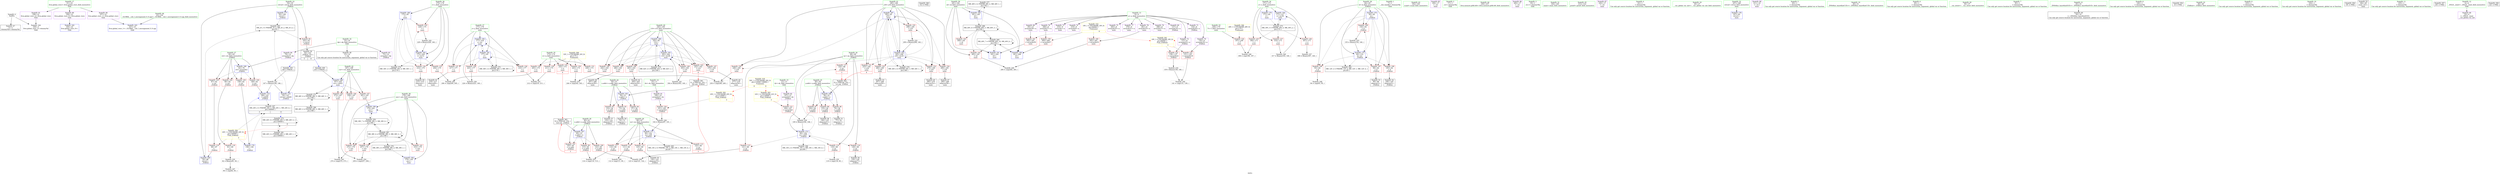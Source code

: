 digraph "SVFG" {
	label="SVFG";

	Node0x55ab028fe360 [shape=record,color=grey,label="{NodeID: 0\nNullPtr}"];
	Node0x55ab028fe360 -> Node0x55ab02923990[style=solid];
	Node0x55ab028fe360 -> Node0x55ab0292b590[style=solid];
	Node0x55ab0293dfb0 [shape=record,color=black,label="{NodeID: 263\nMR_2V_3 = PHI(MR_2V_5, MR_2V_2, MR_2V_4, )\npts\{55 \}\n}"];
	Node0x55ab0293dfb0 -> Node0x55ab02926a90[style=dashed];
	Node0x55ab0292c2c0 [shape=record,color=blue,label="{NodeID: 180\n175\<--85\ni\<--\nmain\n}"];
	Node0x55ab0292c2c0 -> Node0x55ab02929c00[style=dashed];
	Node0x55ab0292c2c0 -> Node0x55ab02929cd0[style=dashed];
	Node0x55ab0292c2c0 -> Node0x55ab02929da0[style=dashed];
	Node0x55ab0292c2c0 -> Node0x55ab0292c530[style=dashed];
	Node0x55ab0292c2c0 -> Node0x55ab029416b0[style=dashed];
	Node0x55ab02923b30 [shape=record,color=red,label="{NodeID: 97\n104\<--58\n\<--y.addr\n_Z3dfsiii\n}"];
	Node0x55ab02923b30 -> Node0x55ab02931030[style=solid];
	Node0x55ab029020c0 [shape=record,color=green,label="{NodeID: 14\n10\<--11\ndx\<--dx_field_insensitive\nGlob }"];
	Node0x55ab029020c0 -> Node0x55ab02926140[style=solid];
	Node0x55ab0295d040 [shape=record,color=black,label="{NodeID: 360\n312 = PHI()\n}"];
	Node0x55ab029429b0 [shape=record,color=black,label="{NodeID: 277\nMR_40V_2 = PHI(MR_40V_4, MR_40V_1, )\npts\{182 \}\n}"];
	Node0x55ab029429b0 -> Node0x55ab0292c6d0[style=dashed];
	Node0x55ab02926f70 [shape=record,color=blue,label="{NodeID: 194\n171\<--317\nz\<--inc50\nmain\n}"];
	Node0x55ab02926f70 -> Node0x55ab029411b0[style=dashed];
	Node0x55ab02924690 [shape=record,color=red,label="{NodeID: 111\n114\<--66\n\<--nx\n_Z3dfsiii\n}"];
	Node0x55ab02924690 -> Node0x55ab02927fa0[style=solid];
	Node0x55ab02922a20 [shape=record,color=green,label="{NodeID: 28\n64\<--65\nk\<--k_field_insensitive\n_Z3dfsiii\n}"];
	Node0x55ab02922a20 -> Node0x55ab02924280[style=solid];
	Node0x55ab02922a20 -> Node0x55ab02924350[style=solid];
	Node0x55ab02922a20 -> Node0x55ab02924420[style=solid];
	Node0x55ab02922a20 -> Node0x55ab029244f0[style=solid];
	Node0x55ab02922a20 -> Node0x55ab0292baa0[style=solid];
	Node0x55ab02922a20 -> Node0x55ab0292beb0[style=solid];
	Node0x55ab02929580 [shape=record,color=red,label="{NodeID: 125\n196\<--171\n\<--z\nmain\n}"];
	Node0x55ab02929580 -> Node0x55ab02931ab0[style=solid];
	Node0x55ab02923580 [shape=record,color=green,label="{NodeID: 42\n187\<--188\ncur\<--cur_field_insensitive\nmain\n}"];
	Node0x55ab02923580 -> Node0x55ab0292aeb0[style=solid];
	Node0x55ab02923580 -> Node0x55ab0292af80[style=solid];
	Node0x55ab02923580 -> Node0x55ab0292b050[style=solid];
	Node0x55ab02923580 -> Node0x55ab0292c940[style=solid];
	Node0x55ab0292a0e0 [shape=record,color=red,label="{NodeID: 139\n257\<--179\n\<--ans\nmain\n}"];
	Node0x55ab0292a0e0 -> Node0x55ab029282a0[style=solid];
	Node0x55ab02924cf0 [shape=record,color=black,label="{NodeID: 56\n129\<--128\nidxprom17\<--\n_Z3dfsiii\n}"];
	Node0x55ab02930bb0 [shape=record,color=grey,label="{NodeID: 236\n224 = Binary(223, 140, )\n}"];
	Node0x55ab02930bb0 -> Node0x55ab0292c460[style=solid];
	Node0x55ab0292ac40 [shape=record,color=red,label="{NodeID: 153\n279\<--185\n\<--j18\nmain\n}"];
	Node0x55ab0292ac40 -> Node0x55ab02925440[style=solid];
	Node0x55ab02925850 [shape=record,color=purple,label="{NodeID: 70\n130\<--8\narrayidx18\<--a\n_Z3dfsiii\n}"];
	Node0x55ab02925850 -> Node0x55ab02929310[style=solid];
	Node0x55ab029320b0 [shape=record,color=grey,label="{NodeID: 250\n112 = cmp(111, 85, )\n}"];
	Node0x55ab0292b830 [shape=record,color=blue,label="{NodeID: 167\n60\<--53\nn.addr\<--n\n_Z3dfsiii\n}"];
	Node0x55ab0292b830 -> Node0x55ab02923cd0[style=dashed];
	Node0x55ab0292b830 -> Node0x55ab02923da0[style=dashed];
	Node0x55ab0292b830 -> Node0x55ab02923e70[style=dashed];
	Node0x55ab029263b0 [shape=record,color=purple,label="{NodeID: 84\n78\<--14\narrayidx2\<--dp\n_Z3dfsiii\n}"];
	Node0x55ab029263b0 -> Node0x55ab0292b900[style=solid];
	Node0x55ab02901fd0 [shape=record,color=green,label="{NodeID: 1\n7\<--1\n__dso_handle\<--dummyObj\nGlob }"];
	Node0x55ab0293e4b0 [shape=record,color=black,label="{NodeID: 264\nMR_12V_2 = PHI(MR_12V_4, MR_12V_1, MR_12V_4, )\npts\{65 \}\n}"];
	Node0x55ab0292c390 [shape=record,color=blue,label="{NodeID: 181\n177\<--85\nj\<--\nmain\n}"];
	Node0x55ab0292c390 -> Node0x55ab02929e70[style=dashed];
	Node0x55ab0292c390 -> Node0x55ab02929f40[style=dashed];
	Node0x55ab0292c390 -> Node0x55ab0292a010[style=dashed];
	Node0x55ab0292c390 -> Node0x55ab0292c390[style=dashed];
	Node0x55ab0292c390 -> Node0x55ab0292c460[style=dashed];
	Node0x55ab0292c390 -> Node0x55ab02941bb0[style=dashed];
	Node0x55ab02923c00 [shape=record,color=red,label="{NodeID: 98\n135\<--58\n\<--y.addr\n_Z3dfsiii\n}"];
	Node0x55ab02923c00 -> Node0x55ab02924e90[style=solid];
	Node0x55ab02902190 [shape=record,color=green,label="{NodeID: 15\n12\<--13\ndy\<--dy_field_insensitive\nGlob }"];
	Node0x55ab02902190 -> Node0x55ab02926210[style=solid];
	Node0x55ab0295d110 [shape=record,color=black,label="{NodeID: 361\n51 = PHI(143, 252, )\n0th arg _Z3dfsiii }"];
	Node0x55ab0295d110 -> Node0x55ab0292b690[style=solid];
	Node0x55ab02942eb0 [shape=record,color=black,label="{NodeID: 278\nMR_42V_2 = PHI(MR_42V_4, MR_42V_1, )\npts\{184 \}\n}"];
	Node0x55ab02942eb0 -> Node0x55ab0292c7a0[style=dashed];
	Node0x55ab02924760 [shape=record,color=red,label="{NodeID: 112\n125\<--66\n\<--nx\n_Z3dfsiii\n}"];
	Node0x55ab02924760 -> Node0x55ab02924c20[style=solid];
	Node0x55ab02922af0 [shape=record,color=green,label="{NodeID: 29\n66\<--67\nnx\<--nx_field_insensitive\n_Z3dfsiii\n}"];
	Node0x55ab02922af0 -> Node0x55ab029245c0[style=solid];
	Node0x55ab02922af0 -> Node0x55ab02924690[style=solid];
	Node0x55ab02922af0 -> Node0x55ab02924760[style=solid];
	Node0x55ab02922af0 -> Node0x55ab02924830[style=solid];
	Node0x55ab02922af0 -> Node0x55ab0292bb70[style=solid];
	Node0x55ab02929650 [shape=record,color=red,label="{NodeID: 126\n307\<--171\n\<--z\nmain\n}"];
	Node0x55ab02929650 -> Node0x55ab02930d30[style=solid];
	Node0x55ab02923650 [shape=record,color=green,label="{NodeID: 43\n192\<--193\nscanf\<--scanf_field_insensitive\n}"];
	Node0x55ab02948f80 [shape=record,color=yellow,style=double,label="{NodeID: 306\n28V_1 = ENCHI(MR_28V_0)\npts\{170 \}\nFun[main]}"];
	Node0x55ab02948f80 -> Node0x55ab029294b0[style=dashed];
	Node0x55ab0292a1b0 [shape=record,color=red,label="{NodeID: 140\n272\<--179\n\<--ans\nmain\n}"];
	Node0x55ab0292a1b0 -> Node0x55ab02931630[style=solid];
	Node0x55ab02924dc0 [shape=record,color=black,label="{NodeID: 57\n133\<--132\nidxprom19\<--\n_Z3dfsiii\n}"];
	Node0x55ab02930d30 [shape=record,color=grey,label="{NodeID: 237\n308 = Binary(307, 140, )\n}"];
	Node0x55ab0292ad10 [shape=record,color=red,label="{NodeID: 154\n289\<--185\n\<--j18\nmain\n}"];
	Node0x55ab0292ad10 -> Node0x55ab029255e0[style=solid];
	Node0x55ab02925920 [shape=record,color=purple,label="{NodeID: 71\n134\<--8\narrayidx20\<--a\n_Z3dfsiii\n}"];
	Node0x55ab02927e20 [shape=record,color=grey,label="{NodeID: 251\n212 = cmp(210, 211, )\n}"];
	Node0x55ab0292b900 [shape=record,color=blue,label="{NodeID: 168\n62\<--78\nret\<--arrayidx2\n_Z3dfsiii\n}"];
	Node0x55ab0292b900 -> Node0x55ab02923f40[style=dashed];
	Node0x55ab0292b900 -> Node0x55ab02924010[style=dashed];
	Node0x55ab0292b900 -> Node0x55ab029240e0[style=dashed];
	Node0x55ab0292b900 -> Node0x55ab029241b0[style=dashed];
	Node0x55ab02926480 [shape=record,color=purple,label="{NodeID: 85\n190\<--17\n\<--.str\nmain\n}"];
	Node0x55ab02916780 [shape=record,color=green,label="{NodeID: 2\n17\<--1\n.str\<--dummyObj\nGlob }"];
	Node0x55ab0293e9b0 [shape=record,color=black,label="{NodeID: 265\nMR_14V_2 = PHI(MR_14V_3, MR_14V_1, MR_14V_4, )\npts\{67 \}\n}"];
	Node0x55ab0292c460 [shape=record,color=blue,label="{NodeID: 182\n177\<--224\nj\<--inc\nmain\n}"];
	Node0x55ab0292c460 -> Node0x55ab02929e70[style=dashed];
	Node0x55ab0292c460 -> Node0x55ab02929f40[style=dashed];
	Node0x55ab0292c460 -> Node0x55ab0292a010[style=dashed];
	Node0x55ab0292c460 -> Node0x55ab0292c390[style=dashed];
	Node0x55ab0292c460 -> Node0x55ab0292c460[style=dashed];
	Node0x55ab0292c460 -> Node0x55ab02941bb0[style=dashed];
	Node0x55ab02923cd0 [shape=record,color=red,label="{NodeID: 99\n115\<--60\n\<--n.addr\n_Z3dfsiii\n}"];
	Node0x55ab02923cd0 -> Node0x55ab02927fa0[style=solid];
	Node0x55ab02902260 [shape=record,color=green,label="{NodeID: 16\n14\<--16\ndp\<--dp_field_insensitive\nGlob }"];
	Node0x55ab02902260 -> Node0x55ab029156d0[style=solid];
	Node0x55ab02902260 -> Node0x55ab029262e0[style=solid];
	Node0x55ab02902260 -> Node0x55ab029263b0[style=solid];
	Node0x55ab0295d350 [shape=record,color=black,label="{NodeID: 362\n52 = PHI(144, 253, )\n1st arg _Z3dfsiii }"];
	Node0x55ab0295d350 -> Node0x55ab0292b760[style=solid];
	Node0x55ab029433b0 [shape=record,color=black,label="{NodeID: 279\nMR_44V_2 = PHI(MR_44V_3, MR_44V_1, )\npts\{186 \}\n}"];
	Node0x55ab029433b0 -> Node0x55ab0292c870[style=dashed];
	Node0x55ab029433b0 -> Node0x55ab029433b0[style=dashed];
	Node0x55ab02924830 [shape=record,color=red,label="{NodeID: 113\n143\<--66\n\<--nx\n_Z3dfsiii\n|{<s0>3}}"];
	Node0x55ab02924830:s0 -> Node0x55ab0295d110[style=solid,color=red];
	Node0x55ab02922bc0 [shape=record,color=green,label="{NodeID: 30\n68\<--69\nny\<--ny_field_insensitive\n_Z3dfsiii\n}"];
	Node0x55ab02922bc0 -> Node0x55ab02924900[style=solid];
	Node0x55ab02922bc0 -> Node0x55ab029249d0[style=solid];
	Node0x55ab02922bc0 -> Node0x55ab02928e30[style=solid];
	Node0x55ab02922bc0 -> Node0x55ab02928f00[style=solid];
	Node0x55ab02922bc0 -> Node0x55ab0292bc40[style=solid];
	Node0x55ab02929720 [shape=record,color=red,label="{NodeID: 127\n316\<--171\n\<--z\nmain\n}"];
	Node0x55ab02929720 -> Node0x55ab029311b0[style=solid];
	Node0x55ab02923720 [shape=record,color=green,label="{NodeID: 44\n236\<--237\nllvm.memset.p0i8.i64\<--llvm.memset.p0i8.i64_field_insensitive\n}"];
	Node0x55ab0292a280 [shape=record,color=red,label="{NodeID: 141\n310\<--179\n\<--ans\nmain\n}"];
	Node0x55ab02924e90 [shape=record,color=black,label="{NodeID: 58\n136\<--135\nidxprom21\<--\n_Z3dfsiii\n}"];
	Node0x55ab02930eb0 [shape=record,color=grey,label="{NodeID: 238\n102 = Binary(97, 101, )\n}"];
	Node0x55ab02930eb0 -> Node0x55ab0292bb70[style=solid];
	Node0x55ab0292ade0 [shape=record,color=red,label="{NodeID: 155\n298\<--185\n\<--j18\nmain\n}"];
	Node0x55ab0292ade0 -> Node0x55ab029305b0[style=solid];
	Node0x55ab029259f0 [shape=record,color=purple,label="{NodeID: 72\n137\<--8\narrayidx22\<--a\n_Z3dfsiii\n}"];
	Node0x55ab029259f0 -> Node0x55ab029293e0[style=solid];
	Node0x55ab02927fa0 [shape=record,color=grey,label="{NodeID: 252\n116 = cmp(114, 115, )\n}"];
	Node0x55ab0292b9d0 [shape=record,color=blue,label="{NodeID: 169\n54\<--88\nretval\<--\n_Z3dfsiii\n}"];
	Node0x55ab0292b9d0 -> Node0x55ab0293dfb0[style=dashed];
	Node0x55ab02926550 [shape=record,color=purple,label="{NodeID: 86\n200\<--17\n\<--.str\nmain\n}"];
	Node0x55ab028fe440 [shape=record,color=green,label="{NodeID: 3\n19\<--1\n.str.1\<--dummyObj\nGlob }"];
	Node0x55ab0293eeb0 [shape=record,color=black,label="{NodeID: 266\nMR_16V_2 = PHI(MR_16V_3, MR_16V_1, MR_16V_4, )\npts\{69 \}\n}"];
	Node0x55ab0292c530 [shape=record,color=blue,label="{NodeID: 183\n175\<--229\ni\<--inc12\nmain\n}"];
	Node0x55ab0292c530 -> Node0x55ab02929c00[style=dashed];
	Node0x55ab0292c530 -> Node0x55ab02929cd0[style=dashed];
	Node0x55ab0292c530 -> Node0x55ab02929da0[style=dashed];
	Node0x55ab0292c530 -> Node0x55ab0292c530[style=dashed];
	Node0x55ab0292c530 -> Node0x55ab029416b0[style=dashed];
	Node0x55ab02923da0 [shape=record,color=red,label="{NodeID: 100\n122\<--60\n\<--n.addr\n_Z3dfsiii\n}"];
	Node0x55ab02923da0 -> Node0x55ab029285a0[style=solid];
	Node0x55ab02902330 [shape=record,color=green,label="{NodeID: 17\n21\<--25\nllvm.global_ctors\<--llvm.global_ctors_field_insensitive\nGlob }"];
	Node0x55ab02902330 -> Node0x55ab029267c0[style=solid];
	Node0x55ab02902330 -> Node0x55ab02926890[style=solid];
	Node0x55ab02902330 -> Node0x55ab02926990[style=solid];
	Node0x55ab0295d4d0 [shape=record,color=black,label="{NodeID: 363\n53 = PHI(145, 254, )\n2nd arg _Z3dfsiii }"];
	Node0x55ab0295d4d0 -> Node0x55ab0292b830[style=solid];
	Node0x55ab029438b0 [shape=record,color=black,label="{NodeID: 280\nMR_46V_2 = PHI(MR_46V_3, MR_46V_1, )\npts\{188 \}\n}"];
	Node0x55ab029438b0 -> Node0x55ab029407b0[style=dashed];
	Node0x55ab029438b0 -> Node0x55ab029438b0[style=dashed];
	Node0x55ab02924900 [shape=record,color=red,label="{NodeID: 114\n118\<--68\n\<--ny\n_Z3dfsiii\n}"];
	Node0x55ab02924900 -> Node0x55ab02928420[style=solid];
	Node0x55ab02922c90 [shape=record,color=green,label="{NodeID: 31\n164\<--165\nmain\<--main_field_insensitive\n}"];
	Node0x55ab029297f0 [shape=record,color=red,label="{NodeID: 128\n205\<--173\n\<--n\nmain\n}"];
	Node0x55ab029297f0 -> Node0x55ab02931930[style=solid];
	Node0x55ab029237f0 [shape=record,color=green,label="{NodeID: 45\n313\<--314\nprintf\<--printf_field_insensitive\n}"];
	Node0x55ab02949140 [shape=record,color=yellow,style=double,label="{NodeID: 308\n32V_1 = ENCHI(MR_32V_0)\npts\{174 \}\nFun[main]}"];
	Node0x55ab02949140 -> Node0x55ab029297f0[style=dashed];
	Node0x55ab02949140 -> Node0x55ab029298c0[style=dashed];
	Node0x55ab02949140 -> Node0x55ab02929990[style=dashed];
	Node0x55ab02949140 -> Node0x55ab02929a60[style=dashed];
	Node0x55ab02949140 -> Node0x55ab02929b30[style=dashed];
	Node0x55ab0292a350 [shape=record,color=red,label="{NodeID: 142\n283\<--181\n\<--id\nmain\n}"];
	Node0x55ab0292a350 -> Node0x55ab02931f30[style=solid];
	Node0x55ab02924f60 [shape=record,color=black,label="{NodeID: 59\n50\<--162\n_Z3dfsiii_ret\<--\n_Z3dfsiii\n|{<s0>3|<s1>8}}"];
	Node0x55ab02924f60:s0 -> Node0x55ab0295ca50[style=solid,color=blue];
	Node0x55ab02924f60:s1 -> Node0x55ab0295ceb0[style=solid,color=blue];
	Node0x55ab02931030 [shape=record,color=grey,label="{NodeID: 239\n109 = Binary(104, 108, )\n}"];
	Node0x55ab02931030 -> Node0x55ab0292bc40[style=solid];
	Node0x55ab0292aeb0 [shape=record,color=red,label="{NodeID: 156\n258\<--187\n\<--cur\nmain\n}"];
	Node0x55ab0292aeb0 -> Node0x55ab029282a0[style=solid];
	Node0x55ab02925ac0 [shape=record,color=purple,label="{NodeID: 73\n216\<--8\narrayidx\<--a\nmain\n}"];
	Node0x55ab02928120 [shape=record,color=grey,label="{NodeID: 253\n244 = cmp(242, 243, )\n}"];
	Node0x55ab0292baa0 [shape=record,color=blue,label="{NodeID: 170\n64\<--85\nk\<--\n_Z3dfsiii\n}"];
	Node0x55ab0292baa0 -> Node0x55ab02924280[style=dashed];
	Node0x55ab0292baa0 -> Node0x55ab02924350[style=dashed];
	Node0x55ab0292baa0 -> Node0x55ab02924420[style=dashed];
	Node0x55ab0292baa0 -> Node0x55ab029244f0[style=dashed];
	Node0x55ab0292baa0 -> Node0x55ab0292beb0[style=dashed];
	Node0x55ab0292baa0 -> Node0x55ab0293e4b0[style=dashed];
	Node0x55ab02926620 [shape=record,color=purple,label="{NodeID: 87\n220\<--17\n\<--.str\nmain\n}"];
	Node0x55ab028fe4d0 [shape=record,color=green,label="{NodeID: 4\n22\<--1\n\<--dummyObj\nCan only get source location for instruction, argument, global var or function.}"];
	Node0x55ab0293f3b0 [shape=record,color=black,label="{NodeID: 267\nMR_24V_2 = PHI(MR_24V_5, MR_24V_1, MR_24V_4, )\npts\{160000 \}\n|{<s0>3|<s1>8}}"];
	Node0x55ab0293f3b0:s0 -> Node0x55ab0292bd10[style=dashed,color=blue];
	Node0x55ab0293f3b0:s1 -> Node0x55ab02940cb0[style=dashed,color=blue];
	Node0x55ab0292c600 [shape=record,color=blue,label="{NodeID: 184\n179\<--140\nans\<--\nmain\n}"];
	Node0x55ab0292c600 -> Node0x55ab02945bb0[style=dashed];
	Node0x55ab02923e70 [shape=record,color=red,label="{NodeID: 101\n145\<--60\n\<--n.addr\n_Z3dfsiii\n|{<s0>3}}"];
	Node0x55ab02923e70:s0 -> Node0x55ab0295d4d0[style=solid,color=red];
	Node0x55ab02922400 [shape=record,color=green,label="{NodeID: 18\n26\<--27\n__cxx_global_var_init\<--__cxx_global_var_init_field_insensitive\n}"];
	Node0x55ab02943db0 [shape=record,color=black,label="{NodeID: 281\nMR_24V_2 = PHI(MR_24V_3, MR_24V_1, )\npts\{160000 \}\n}"];
	Node0x55ab02943db0 -> Node0x55ab02940cb0[style=dashed];
	Node0x55ab02943db0 -> Node0x55ab02943db0[style=dashed];
	Node0x55ab029249d0 [shape=record,color=red,label="{NodeID: 115\n121\<--68\n\<--ny\n_Z3dfsiii\n}"];
	Node0x55ab029249d0 -> Node0x55ab029285a0[style=solid];
	Node0x55ab02922d60 [shape=record,color=green,label="{NodeID: 32\n167\<--168\nretval\<--retval_field_insensitive\nmain\n}"];
	Node0x55ab02922d60 -> Node0x55ab0292c120[style=solid];
	Node0x55ab029298c0 [shape=record,color=red,label="{NodeID: 129\n211\<--173\n\<--n\nmain\n}"];
	Node0x55ab029298c0 -> Node0x55ab02927e20[style=solid];
	Node0x55ab029238c0 [shape=record,color=green,label="{NodeID: 46\n23\<--332\n_GLOBAL__sub_I_anuraganand_0_0.cpp\<--_GLOBAL__sub_I_anuraganand_0_0.cpp_field_insensitive\n}"];
	Node0x55ab029238c0 -> Node0x55ab0292b490[style=solid];
	Node0x55ab0292a420 [shape=record,color=red,label="{NodeID: 143\n309\<--181\n\<--id\nmain\n}"];
	Node0x55ab02925030 [shape=record,color=black,label="{NodeID: 60\n215\<--214\nidxprom\<--\nmain\n}"];
	Node0x55ab029311b0 [shape=record,color=grey,label="{NodeID: 240\n317 = Binary(316, 140, )\n}"];
	Node0x55ab029311b0 -> Node0x55ab02926f70[style=solid];
	Node0x55ab0292af80 [shape=record,color=red,label="{NodeID: 157\n261\<--187\n\<--cur\nmain\n}"];
	Node0x55ab0292af80 -> Node0x55ab0292ca10[style=solid];
	Node0x55ab02925b90 [shape=record,color=purple,label="{NodeID: 74\n219\<--8\narrayidx9\<--a\nmain\n}"];
	Node0x55ab029282a0 [shape=record,color=grey,label="{NodeID: 254\n259 = cmp(257, 258, )\n}"];
	Node0x55ab0292bb70 [shape=record,color=blue,label="{NodeID: 171\n66\<--102\nnx\<--add\n_Z3dfsiii\n}"];
	Node0x55ab0292bb70 -> Node0x55ab029245c0[style=dashed];
	Node0x55ab0292bb70 -> Node0x55ab02924690[style=dashed];
	Node0x55ab0292bb70 -> Node0x55ab02924760[style=dashed];
	Node0x55ab0292bb70 -> Node0x55ab02924830[style=dashed];
	Node0x55ab0292bb70 -> Node0x55ab0292bb70[style=dashed];
	Node0x55ab0292bb70 -> Node0x55ab0293e9b0[style=dashed];
	Node0x55ab029266f0 [shape=record,color=purple,label="{NodeID: 88\n311\<--19\n\<--.str.1\nmain\n}"];
	Node0x55ab02915490 [shape=record,color=green,label="{NodeID: 5\n83\<--1\n\<--dummyObj\nCan only get source location for instruction, argument, global var or function.}"];
	Node0x55ab0292c6d0 [shape=record,color=blue,label="{NodeID: 185\n181\<--140\nid\<--\nmain\n}"];
	Node0x55ab0292c6d0 -> Node0x55ab029460b0[style=dashed];
	Node0x55ab02923f40 [shape=record,color=red,label="{NodeID: 102\n80\<--62\n\<--ret\n_Z3dfsiii\n}"];
	Node0x55ab02923f40 -> Node0x55ab02928fd0[style=solid];
	Node0x55ab02922490 [shape=record,color=green,label="{NodeID: 19\n30\<--31\n_ZNSt8ios_base4InitC1Ev\<--_ZNSt8ios_base4InitC1Ev_field_insensitive\n}"];
	Node0x55ab02928e30 [shape=record,color=red,label="{NodeID: 116\n128\<--68\n\<--ny\n_Z3dfsiii\n}"];
	Node0x55ab02928e30 -> Node0x55ab02924cf0[style=solid];
	Node0x55ab02922e30 [shape=record,color=green,label="{NodeID: 33\n169\<--170\nT\<--T_field_insensitive\nmain\n}"];
	Node0x55ab02922e30 -> Node0x55ab029294b0[style=solid];
	Node0x55ab02929990 [shape=record,color=red,label="{NodeID: 130\n243\<--173\n\<--n\nmain\n}"];
	Node0x55ab02929990 -> Node0x55ab02928120[style=solid];
	Node0x55ab02923990 [shape=record,color=black,label="{NodeID: 47\n2\<--3\ndummyVal\<--dummyVal\n}"];
	Node0x55ab0292a4f0 [shape=record,color=red,label="{NodeID: 144\n242\<--183\n\<--i14\nmain\n}"];
	Node0x55ab0292a4f0 -> Node0x55ab02928120[style=solid];
	Node0x55ab02925100 [shape=record,color=black,label="{NodeID: 61\n218\<--217\nidxprom8\<--\nmain\n}"];
	Node0x55ab02931330 [shape=record,color=grey,label="{NodeID: 241\n304 = Binary(303, 140, )\n}"];
	Node0x55ab02931330 -> Node0x55ab02926ea0[style=solid];
	Node0x55ab0292b050 [shape=record,color=red,label="{NodeID: 158\n273\<--187\n\<--cur\nmain\n}"];
	Node0x55ab0292b050 -> Node0x55ab02931630[style=solid];
	Node0x55ab02925c60 [shape=record,color=purple,label="{NodeID: 75\n265\<--8\narrayidx25\<--a\nmain\n}"];
	Node0x55ab02928420 [shape=record,color=grey,label="{NodeID: 255\n119 = cmp(118, 85, )\n}"];
	Node0x55ab0292bc40 [shape=record,color=blue,label="{NodeID: 172\n68\<--109\nny\<--add7\n_Z3dfsiii\n}"];
	Node0x55ab0292bc40 -> Node0x55ab02924900[style=dashed];
	Node0x55ab0292bc40 -> Node0x55ab029249d0[style=dashed];
	Node0x55ab0292bc40 -> Node0x55ab02928e30[style=dashed];
	Node0x55ab0292bc40 -> Node0x55ab02928f00[style=dashed];
	Node0x55ab0292bc40 -> Node0x55ab0292bc40[style=dashed];
	Node0x55ab0292bc40 -> Node0x55ab0293eeb0[style=dashed];
	Node0x55ab029267c0 [shape=record,color=purple,label="{NodeID: 89\n336\<--21\nllvm.global_ctors_0\<--llvm.global_ctors\nGlob }"];
	Node0x55ab029267c0 -> Node0x55ab0292b390[style=solid];
	Node0x55ab02915520 [shape=record,color=green,label="{NodeID: 6\n85\<--1\n\<--dummyObj\nCan only get source location for instruction, argument, global var or function.}"];
	Node0x55ab0292c7a0 [shape=record,color=blue,label="{NodeID: 186\n183\<--85\ni14\<--\nmain\n}"];
	Node0x55ab0292c7a0 -> Node0x55ab0292a4f0[style=dashed];
	Node0x55ab0292c7a0 -> Node0x55ab0292a5c0[style=dashed];
	Node0x55ab0292c7a0 -> Node0x55ab0292a690[style=dashed];
	Node0x55ab0292c7a0 -> Node0x55ab0292a760[style=dashed];
	Node0x55ab0292c7a0 -> Node0x55ab0292a830[style=dashed];
	Node0x55ab0292c7a0 -> Node0x55ab0292a900[style=dashed];
	Node0x55ab0292c7a0 -> Node0x55ab02926ea0[style=dashed];
	Node0x55ab0292c7a0 -> Node0x55ab02942eb0[style=dashed];
	Node0x55ab02924010 [shape=record,color=red,label="{NodeID: 103\n87\<--62\n\<--ret\n_Z3dfsiii\n}"];
	Node0x55ab02924010 -> Node0x55ab029290a0[style=solid];
	Node0x55ab02922520 [shape=record,color=green,label="{NodeID: 20\n36\<--37\n__cxa_atexit\<--__cxa_atexit_field_insensitive\n}"];
	Node0x55ab02928f00 [shape=record,color=red,label="{NodeID: 117\n144\<--68\n\<--ny\n_Z3dfsiii\n|{<s0>3}}"];
	Node0x55ab02928f00:s0 -> Node0x55ab0295d350[style=solid,color=red];
	Node0x55ab02922f00 [shape=record,color=green,label="{NodeID: 34\n171\<--172\nz\<--z_field_insensitive\nmain\n}"];
	Node0x55ab02922f00 -> Node0x55ab02929580[style=solid];
	Node0x55ab02922f00 -> Node0x55ab02929650[style=solid];
	Node0x55ab02922f00 -> Node0x55ab02929720[style=solid];
	Node0x55ab02922f00 -> Node0x55ab0292c1f0[style=solid];
	Node0x55ab02922f00 -> Node0x55ab02926f70[style=solid];
	Node0x55ab02929a60 [shape=record,color=red,label="{NodeID: 131\n249\<--173\n\<--n\nmain\n}"];
	Node0x55ab02929a60 -> Node0x55ab02928720[style=solid];
	Node0x55ab029156d0 [shape=record,color=black,label="{NodeID: 48\n15\<--14\n\<--dp\nCan only get source location for instruction, argument, global var or function.}"];
	Node0x55ab0292a5c0 [shape=record,color=red,label="{NodeID: 145\n252\<--183\n\<--i14\nmain\n|{<s0>8}}"];
	Node0x55ab0292a5c0:s0 -> Node0x55ab0295d110[style=solid,color=red];
	Node0x55ab029251d0 [shape=record,color=black,label="{NodeID: 62\n264\<--263\nidxprom24\<--\nmain\n}"];
	Node0x55ab029314b0 [shape=record,color=grey,label="{NodeID: 242\n229 = Binary(228, 140, )\n}"];
	Node0x55ab029314b0 -> Node0x55ab0292c530[style=solid];
	Node0x55ab0292b120 [shape=record,color=red,label="{NodeID: 159\n269\<--268\n\<--arrayidx27\nmain\n}"];
	Node0x55ab0292b120 -> Node0x55ab0292cae0[style=solid];
	Node0x55ab02925d30 [shape=record,color=purple,label="{NodeID: 76\n268\<--8\narrayidx27\<--a\nmain\n}"];
	Node0x55ab02925d30 -> Node0x55ab0292b120[style=solid];
	Node0x55ab029285a0 [shape=record,color=grey,label="{NodeID: 256\n123 = cmp(121, 122, )\n}"];
	Node0x55ab0292bd10 [shape=record,color=blue,label="{NodeID: 173\n148\<--147\n\<--add26\n_Z3dfsiii\n}"];
	Node0x55ab0292bd10 -> Node0x55ab0293f3b0[style=dashed];
	Node0x55ab02926890 [shape=record,color=purple,label="{NodeID: 90\n337\<--21\nllvm.global_ctors_1\<--llvm.global_ctors\nGlob }"];
	Node0x55ab02926890 -> Node0x55ab0292b490[style=solid];
	Node0x55ab02916960 [shape=record,color=green,label="{NodeID: 7\n95\<--1\n\<--dummyObj\nCan only get source location for instruction, argument, global var or function.}"];
	Node0x55ab0292c870 [shape=record,color=blue,label="{NodeID: 187\n185\<--85\nj18\<--\nmain\n}"];
	Node0x55ab0292c870 -> Node0x55ab0292a9d0[style=dashed];
	Node0x55ab0292c870 -> Node0x55ab0292aaa0[style=dashed];
	Node0x55ab0292c870 -> Node0x55ab0292ab70[style=dashed];
	Node0x55ab0292c870 -> Node0x55ab0292ac40[style=dashed];
	Node0x55ab0292c870 -> Node0x55ab0292ad10[style=dashed];
	Node0x55ab0292c870 -> Node0x55ab0292ade0[style=dashed];
	Node0x55ab0292c870 -> Node0x55ab0292c870[style=dashed];
	Node0x55ab0292c870 -> Node0x55ab02926dd0[style=dashed];
	Node0x55ab0292c870 -> Node0x55ab029433b0[style=dashed];
	Node0x55ab029240e0 [shape=record,color=red,label="{NodeID: 104\n148\<--62\n\<--ret\n_Z3dfsiii\n}"];
	Node0x55ab029240e0 -> Node0x55ab0292bd10[style=solid];
	Node0x55ab029225b0 [shape=record,color=green,label="{NodeID: 21\n35\<--41\n_ZNSt8ios_base4InitD1Ev\<--_ZNSt8ios_base4InitD1Ev_field_insensitive\n}"];
	Node0x55ab029225b0 -> Node0x55ab029157a0[style=solid];
	Node0x55ab02928fd0 [shape=record,color=red,label="{NodeID: 118\n81\<--80\n\<--\n_Z3dfsiii\n}"];
	Node0x55ab02928fd0 -> Node0x55ab02930a30[style=solid];
	Node0x55ab02922fd0 [shape=record,color=green,label="{NodeID: 35\n173\<--174\nn\<--n_field_insensitive\nmain\n}"];
	Node0x55ab02922fd0 -> Node0x55ab029297f0[style=solid];
	Node0x55ab02922fd0 -> Node0x55ab029298c0[style=solid];
	Node0x55ab02922fd0 -> Node0x55ab02929990[style=solid];
	Node0x55ab02922fd0 -> Node0x55ab02929a60[style=solid];
	Node0x55ab02922fd0 -> Node0x55ab02929b30[style=solid];
	Node0x55ab02929b30 [shape=record,color=red,label="{NodeID: 132\n254\<--173\n\<--n\nmain\n|{<s0>8}}"];
	Node0x55ab02929b30:s0 -> Node0x55ab0295d4d0[style=solid,color=red];
	Node0x55ab029157a0 [shape=record,color=black,label="{NodeID: 49\n34\<--35\n\<--_ZNSt8ios_base4InitD1Ev\nCan only get source location for instruction, argument, global var or function.}"];
	Node0x55ab0292a690 [shape=record,color=red,label="{NodeID: 146\n263\<--183\n\<--i14\nmain\n}"];
	Node0x55ab0292a690 -> Node0x55ab029251d0[style=solid];
	Node0x55ab029252a0 [shape=record,color=black,label="{NodeID: 63\n267\<--266\nidxprom26\<--\nmain\n}"];
	Node0x55ab02931630 [shape=record,color=grey,label="{NodeID: 243\n274 = cmp(272, 273, )\n}"];
	Node0x55ab0292b1f0 [shape=record,color=red,label="{NodeID: 160\n282\<--281\n\<--arrayidx33\nmain\n}"];
	Node0x55ab0292b1f0 -> Node0x55ab02931f30[style=solid];
	Node0x55ab02925e00 [shape=record,color=purple,label="{NodeID: 77\n278\<--8\narrayidx31\<--a\nmain\n}"];
	Node0x55ab02928720 [shape=record,color=grey,label="{NodeID: 257\n250 = cmp(248, 249, )\n}"];
	Node0x55ab0292bde0 [shape=record,color=blue,label="{NodeID: 174\n54\<--147\nretval\<--add26\n_Z3dfsiii\n}"];
	Node0x55ab0292bde0 -> Node0x55ab0293dfb0[style=dashed];
	Node0x55ab02926990 [shape=record,color=purple,label="{NodeID: 91\n338\<--21\nllvm.global_ctors_2\<--llvm.global_ctors\nGlob }"];
	Node0x55ab02926990 -> Node0x55ab0292b590[style=solid];
	Node0x55ab029169f0 [shape=record,color=green,label="{NodeID: 8\n140\<--1\n\<--dummyObj\nCan only get source location for instruction, argument, global var or function.}"];
	Node0x55ab0295c950 [shape=record,color=black,label="{NodeID: 354\n33 = PHI()\n}"];
	Node0x55ab029407b0 [shape=record,color=black,label="{NodeID: 271\nMR_46V_4 = PHI(MR_46V_5, MR_46V_3, )\npts\{188 \}\n}"];
	Node0x55ab029407b0 -> Node0x55ab0292c940[style=dashed];
	Node0x55ab029407b0 -> Node0x55ab029407b0[style=dashed];
	Node0x55ab029407b0 -> Node0x55ab029438b0[style=dashed];
	Node0x55ab0292c940 [shape=record,color=blue,label="{NodeID: 188\n187\<--255\ncur\<--call22\nmain\n}"];
	Node0x55ab0292c940 -> Node0x55ab0292aeb0[style=dashed];
	Node0x55ab0292c940 -> Node0x55ab0292af80[style=dashed];
	Node0x55ab0292c940 -> Node0x55ab0292b050[style=dashed];
	Node0x55ab0292c940 -> Node0x55ab029407b0[style=dashed];
	Node0x55ab029241b0 [shape=record,color=red,label="{NodeID: 105\n158\<--62\n\<--ret\n_Z3dfsiii\n}"];
	Node0x55ab029241b0 -> Node0x55ab0292bf80[style=solid];
	Node0x55ab02922640 [shape=record,color=green,label="{NodeID: 22\n48\<--49\n_Z3dfsiii\<--_Z3dfsiii_field_insensitive\n}"];
	Node0x55ab029290a0 [shape=record,color=red,label="{NodeID: 119\n88\<--87\n\<--\n_Z3dfsiii\n}"];
	Node0x55ab029290a0 -> Node0x55ab0292b9d0[style=solid];
	Node0x55ab029230a0 [shape=record,color=green,label="{NodeID: 36\n175\<--176\ni\<--i_field_insensitive\nmain\n}"];
	Node0x55ab029230a0 -> Node0x55ab02929c00[style=solid];
	Node0x55ab029230a0 -> Node0x55ab02929cd0[style=solid];
	Node0x55ab029230a0 -> Node0x55ab02929da0[style=solid];
	Node0x55ab029230a0 -> Node0x55ab0292c2c0[style=solid];
	Node0x55ab029230a0 -> Node0x55ab0292c530[style=solid];
	Node0x55ab02929c00 [shape=record,color=red,label="{NodeID: 133\n204\<--175\n\<--i\nmain\n}"];
	Node0x55ab02929c00 -> Node0x55ab02931930[style=solid];
	Node0x55ab02915870 [shape=record,color=black,label="{NodeID: 50\n74\<--73\nidxprom\<--\n_Z3dfsiii\n}"];
	Node0x55ab0292a760 [shape=record,color=red,label="{NodeID: 147\n276\<--183\n\<--i14\nmain\n}"];
	Node0x55ab0292a760 -> Node0x55ab02925370[style=solid];
	Node0x55ab02925370 [shape=record,color=black,label="{NodeID: 64\n277\<--276\nidxprom30\<--\nmain\n}"];
	Node0x55ab029317b0 [shape=record,color=grey,label="{NodeID: 244\n141 = cmp(131, 139, )\n}"];
	Node0x55ab0292b2c0 [shape=record,color=red,label="{NodeID: 161\n292\<--291\n\<--arrayidx39\nmain\n}"];
	Node0x55ab0292b2c0 -> Node0x55ab0292cbb0[style=solid];
	Node0x55ab02925ed0 [shape=record,color=purple,label="{NodeID: 78\n281\<--8\narrayidx33\<--a\nmain\n}"];
	Node0x55ab02925ed0 -> Node0x55ab0292b1f0[style=solid];
	Node0x55ab0292beb0 [shape=record,color=blue,label="{NodeID: 175\n64\<--155\nk\<--inc\n_Z3dfsiii\n}"];
	Node0x55ab0292beb0 -> Node0x55ab02924280[style=dashed];
	Node0x55ab0292beb0 -> Node0x55ab02924350[style=dashed];
	Node0x55ab0292beb0 -> Node0x55ab02924420[style=dashed];
	Node0x55ab0292beb0 -> Node0x55ab029244f0[style=dashed];
	Node0x55ab0292beb0 -> Node0x55ab0292beb0[style=dashed];
	Node0x55ab0292beb0 -> Node0x55ab0293e4b0[style=dashed];
	Node0x55ab02926a90 [shape=record,color=red,label="{NodeID: 92\n162\<--54\n\<--retval\n_Z3dfsiii\n}"];
	Node0x55ab02926a90 -> Node0x55ab02924f60[style=solid];
	Node0x55ab028fe5b0 [shape=record,color=green,label="{NodeID: 9\n233\<--1\n\<--dummyObj\nCan only get source location for instruction, argument, global var or function.}"];
	Node0x55ab0295ca50 [shape=record,color=black,label="{NodeID: 355\n146 = PHI(50, )\n}"];
	Node0x55ab0295ca50 -> Node0x55ab02930430[style=solid];
	Node0x55ab02940cb0 [shape=record,color=black,label="{NodeID: 272\nMR_24V_4 = PHI(MR_24V_5, MR_24V_3, )\npts\{160000 \}\n|{|<s2>8}}"];
	Node0x55ab02940cb0 -> Node0x55ab02940cb0[style=dashed];
	Node0x55ab02940cb0 -> Node0x55ab02943db0[style=dashed];
	Node0x55ab02940cb0:s2 -> Node0x55ab02948d90[style=dashed,color=red];
	Node0x55ab0292ca10 [shape=record,color=blue,label="{NodeID: 189\n179\<--261\nans\<--\nmain\n}"];
	Node0x55ab0292ca10 -> Node0x55ab0293cbb0[style=dashed];
	Node0x55ab02924280 [shape=record,color=red,label="{NodeID: 106\n93\<--64\n\<--k\n_Z3dfsiii\n}"];
	Node0x55ab02924280 -> Node0x55ab02931db0[style=solid];
	Node0x55ab029226d0 [shape=record,color=green,label="{NodeID: 23\n54\<--55\nretval\<--retval_field_insensitive\n_Z3dfsiii\n}"];
	Node0x55ab029226d0 -> Node0x55ab02926a90[style=solid];
	Node0x55ab029226d0 -> Node0x55ab0292b9d0[style=solid];
	Node0x55ab029226d0 -> Node0x55ab0292bde0[style=solid];
	Node0x55ab029226d0 -> Node0x55ab0292c050[style=solid];
	Node0x55ab02929170 [shape=record,color=red,label="{NodeID: 120\n101\<--100\n\<--arrayidx4\n_Z3dfsiii\n}"];
	Node0x55ab02929170 -> Node0x55ab02930eb0[style=solid];
	Node0x55ab02923170 [shape=record,color=green,label="{NodeID: 37\n177\<--178\nj\<--j_field_insensitive\nmain\n}"];
	Node0x55ab02923170 -> Node0x55ab02929e70[style=solid];
	Node0x55ab02923170 -> Node0x55ab02929f40[style=solid];
	Node0x55ab02923170 -> Node0x55ab0292a010[style=solid];
	Node0x55ab02923170 -> Node0x55ab0292c390[style=solid];
	Node0x55ab02923170 -> Node0x55ab0292c460[style=solid];
	Node0x55ab02929cd0 [shape=record,color=red,label="{NodeID: 134\n214\<--175\n\<--i\nmain\n}"];
	Node0x55ab02929cd0 -> Node0x55ab02925030[style=solid];
	Node0x55ab02915940 [shape=record,color=black,label="{NodeID: 51\n77\<--76\nidxprom1\<--\n_Z3dfsiii\n}"];
	Node0x55ab02930430 [shape=record,color=grey,label="{NodeID: 231\n147 = Binary(140, 146, )\n}"];
	Node0x55ab02930430 -> Node0x55ab0292bd10[style=solid];
	Node0x55ab02930430 -> Node0x55ab0292bde0[style=solid];
	Node0x55ab0292a830 [shape=record,color=red,label="{NodeID: 148\n286\<--183\n\<--i14\nmain\n}"];
	Node0x55ab0292a830 -> Node0x55ab02925510[style=solid];
	Node0x55ab02925440 [shape=record,color=black,label="{NodeID: 65\n280\<--279\nidxprom32\<--\nmain\n}"];
	Node0x55ab02931930 [shape=record,color=grey,label="{NodeID: 245\n206 = cmp(204, 205, )\n}"];
	Node0x55ab0292b390 [shape=record,color=blue,label="{NodeID: 162\n336\<--22\nllvm.global_ctors_0\<--\nGlob }"];
	Node0x55ab02925fa0 [shape=record,color=purple,label="{NodeID: 79\n288\<--8\narrayidx37\<--a\nmain\n}"];
	Node0x55ab0293cbb0 [shape=record,color=black,label="{NodeID: 259\nMR_38V_7 = PHI(MR_38V_5, MR_38V_6, )\npts\{180 \}\n}"];
	Node0x55ab0293cbb0 -> Node0x55ab0292a0e0[style=dashed];
	Node0x55ab0293cbb0 -> Node0x55ab0292a1b0[style=dashed];
	Node0x55ab0293cbb0 -> Node0x55ab0292ca10[style=dashed];
	Node0x55ab0293cbb0 -> Node0x55ab0293cbb0[style=dashed];
	Node0x55ab0293cbb0 -> Node0x55ab02945bb0[style=dashed];
	Node0x55ab0292bf80 [shape=record,color=blue,label="{NodeID: 176\n158\<--140\n\<--\n_Z3dfsiii\n}"];
	Node0x55ab0292bf80 -> Node0x55ab0293f3b0[style=dashed];
	Node0x55ab02926b60 [shape=record,color=red,label="{NodeID: 93\n73\<--56\n\<--x.addr\n_Z3dfsiii\n}"];
	Node0x55ab02926b60 -> Node0x55ab02915870[style=solid];
	Node0x55ab028fe680 [shape=record,color=green,label="{NodeID: 10\n234\<--1\n\<--dummyObj\nCan only get source location for instruction, argument, global var or function.}"];
	Node0x55ab0295cc40 [shape=record,color=black,label="{NodeID: 356\n191 = PHI()\n}"];
	Node0x55ab029411b0 [shape=record,color=black,label="{NodeID: 273\nMR_30V_3 = PHI(MR_30V_4, MR_30V_2, )\npts\{172 \}\n}"];
	Node0x55ab029411b0 -> Node0x55ab02929580[style=dashed];
	Node0x55ab029411b0 -> Node0x55ab02929650[style=dashed];
	Node0x55ab029411b0 -> Node0x55ab02929720[style=dashed];
	Node0x55ab029411b0 -> Node0x55ab02926f70[style=dashed];
	Node0x55ab0292cae0 [shape=record,color=blue,label="{NodeID: 190\n181\<--269\nid\<--\nmain\n}"];
	Node0x55ab0292cae0 -> Node0x55ab0293d0b0[style=dashed];
	Node0x55ab02924350 [shape=record,color=red,label="{NodeID: 107\n98\<--64\n\<--k\n_Z3dfsiii\n}"];
	Node0x55ab02924350 -> Node0x55ab02924a80[style=solid];
	Node0x55ab02922760 [shape=record,color=green,label="{NodeID: 24\n56\<--57\nx.addr\<--x.addr_field_insensitive\n_Z3dfsiii\n}"];
	Node0x55ab02922760 -> Node0x55ab02926b60[style=solid];
	Node0x55ab02922760 -> Node0x55ab02926c30[style=solid];
	Node0x55ab02922760 -> Node0x55ab02926d00[style=solid];
	Node0x55ab02922760 -> Node0x55ab0292b690[style=solid];
	Node0x55ab02945bb0 [shape=record,color=black,label="{NodeID: 287\nMR_38V_4 = PHI(MR_38V_5, MR_38V_3, )\npts\{180 \}\n}"];
	Node0x55ab02945bb0 -> Node0x55ab0292a0e0[style=dashed];
	Node0x55ab02945bb0 -> Node0x55ab0292a1b0[style=dashed];
	Node0x55ab02945bb0 -> Node0x55ab0292a280[style=dashed];
	Node0x55ab02945bb0 -> Node0x55ab0292ca10[style=dashed];
	Node0x55ab02945bb0 -> Node0x55ab0293cbb0[style=dashed];
	Node0x55ab02945bb0 -> Node0x55ab029428c0[style=dashed];
	Node0x55ab02945bb0 -> Node0x55ab02945bb0[style=dashed];
	Node0x55ab02929240 [shape=record,color=red,label="{NodeID: 121\n108\<--107\n\<--arrayidx6\n_Z3dfsiii\n}"];
	Node0x55ab02929240 -> Node0x55ab02931030[style=solid];
	Node0x55ab02923240 [shape=record,color=green,label="{NodeID: 38\n179\<--180\nans\<--ans_field_insensitive\nmain\n}"];
	Node0x55ab02923240 -> Node0x55ab0292a0e0[style=solid];
	Node0x55ab02923240 -> Node0x55ab0292a1b0[style=solid];
	Node0x55ab02923240 -> Node0x55ab0292a280[style=solid];
	Node0x55ab02923240 -> Node0x55ab0292c600[style=solid];
	Node0x55ab02923240 -> Node0x55ab0292ca10[style=solid];
	Node0x55ab02948af0 [shape=record,color=yellow,style=double,label="{NodeID: 301\n18V_1 = ENCHI(MR_18V_0)\npts\{90000 \}\nFun[_Z3dfsiii]|{|<s2>3}}"];
	Node0x55ab02948af0 -> Node0x55ab02929310[style=dashed];
	Node0x55ab02948af0 -> Node0x55ab029293e0[style=dashed];
	Node0x55ab02948af0:s2 -> Node0x55ab02948af0[style=dashed,color=red];
	Node0x55ab02929da0 [shape=record,color=red,label="{NodeID: 135\n228\<--175\n\<--i\nmain\n}"];
	Node0x55ab02929da0 -> Node0x55ab029314b0[style=solid];
	Node0x55ab02915a10 [shape=record,color=black,label="{NodeID: 52\n166\<--85\nmain_ret\<--\nmain\n}"];
	Node0x55ab029305b0 [shape=record,color=grey,label="{NodeID: 232\n299 = Binary(298, 140, )\n}"];
	Node0x55ab029305b0 -> Node0x55ab02926dd0[style=solid];
	Node0x55ab0292a900 [shape=record,color=red,label="{NodeID: 149\n303\<--183\n\<--i14\nmain\n}"];
	Node0x55ab0292a900 -> Node0x55ab02931330[style=solid];
	Node0x55ab02925510 [shape=record,color=black,label="{NodeID: 66\n287\<--286\nidxprom36\<--\nmain\n}"];
	Node0x55ab02931ab0 [shape=record,color=grey,label="{NodeID: 246\n198 = cmp(196, 197, )\n}"];
	Node0x55ab0292b490 [shape=record,color=blue,label="{NodeID: 163\n337\<--23\nllvm.global_ctors_1\<--_GLOBAL__sub_I_anuraganand_0_0.cpp\nGlob }"];
	Node0x55ab02926070 [shape=record,color=purple,label="{NodeID: 80\n291\<--8\narrayidx39\<--a\nmain\n}"];
	Node0x55ab02926070 -> Node0x55ab0292b2c0[style=solid];
	Node0x55ab0293d0b0 [shape=record,color=black,label="{NodeID: 260\nMR_40V_7 = PHI(MR_40V_10, MR_40V_6, )\npts\{182 \}\n}"];
	Node0x55ab0293d0b0 -> Node0x55ab0292a350[style=dashed];
	Node0x55ab0293d0b0 -> Node0x55ab0292cae0[style=dashed];
	Node0x55ab0293d0b0 -> Node0x55ab0292cbb0[style=dashed];
	Node0x55ab0293d0b0 -> Node0x55ab0293d0b0[style=dashed];
	Node0x55ab0293d0b0 -> Node0x55ab029460b0[style=dashed];
	Node0x55ab0292c050 [shape=record,color=blue,label="{NodeID: 177\n54\<--140\nretval\<--\n_Z3dfsiii\n}"];
	Node0x55ab0292c050 -> Node0x55ab0293dfb0[style=dashed];
	Node0x55ab02926c30 [shape=record,color=red,label="{NodeID: 94\n97\<--56\n\<--x.addr\n_Z3dfsiii\n}"];
	Node0x55ab02926c30 -> Node0x55ab02930eb0[style=solid];
	Node0x55ab02901d30 [shape=record,color=green,label="{NodeID: 11\n235\<--1\n\<--dummyObj\nCan only get source location for instruction, argument, global var or function.}"];
	Node0x55ab0295cd10 [shape=record,color=black,label="{NodeID: 357\n201 = PHI()\n}"];
	Node0x55ab029416b0 [shape=record,color=black,label="{NodeID: 274\nMR_34V_2 = PHI(MR_34V_4, MR_34V_1, )\npts\{176 \}\n}"];
	Node0x55ab029416b0 -> Node0x55ab0292c2c0[style=dashed];
	Node0x55ab0292cbb0 [shape=record,color=blue,label="{NodeID: 191\n181\<--292\nid\<--\nmain\n}"];
	Node0x55ab0292cbb0 -> Node0x55ab0293d0b0[style=dashed];
	Node0x55ab02924420 [shape=record,color=red,label="{NodeID: 108\n105\<--64\n\<--k\n_Z3dfsiii\n}"];
	Node0x55ab02924420 -> Node0x55ab02924b50[style=solid];
	Node0x55ab029227f0 [shape=record,color=green,label="{NodeID: 25\n58\<--59\ny.addr\<--y.addr_field_insensitive\n_Z3dfsiii\n}"];
	Node0x55ab029227f0 -> Node0x55ab02923a60[style=solid];
	Node0x55ab029227f0 -> Node0x55ab02923b30[style=solid];
	Node0x55ab029227f0 -> Node0x55ab02923c00[style=solid];
	Node0x55ab029227f0 -> Node0x55ab0292b760[style=solid];
	Node0x55ab029460b0 [shape=record,color=black,label="{NodeID: 288\nMR_40V_4 = PHI(MR_40V_5, MR_40V_3, )\npts\{182 \}\n}"];
	Node0x55ab029460b0 -> Node0x55ab0292a350[style=dashed];
	Node0x55ab029460b0 -> Node0x55ab0292a420[style=dashed];
	Node0x55ab029460b0 -> Node0x55ab0292cae0[style=dashed];
	Node0x55ab029460b0 -> Node0x55ab0292cbb0[style=dashed];
	Node0x55ab029460b0 -> Node0x55ab0293d0b0[style=dashed];
	Node0x55ab029460b0 -> Node0x55ab029429b0[style=dashed];
	Node0x55ab029460b0 -> Node0x55ab029460b0[style=dashed];
	Node0x55ab02929310 [shape=record,color=red,label="{NodeID: 122\n131\<--130\n\<--arrayidx18\n_Z3dfsiii\n}"];
	Node0x55ab02929310 -> Node0x55ab029317b0[style=solid];
	Node0x55ab02923310 [shape=record,color=green,label="{NodeID: 39\n181\<--182\nid\<--id_field_insensitive\nmain\n}"];
	Node0x55ab02923310 -> Node0x55ab0292a350[style=solid];
	Node0x55ab02923310 -> Node0x55ab0292a420[style=solid];
	Node0x55ab02923310 -> Node0x55ab0292c6d0[style=solid];
	Node0x55ab02923310 -> Node0x55ab0292cae0[style=solid];
	Node0x55ab02923310 -> Node0x55ab0292cbb0[style=solid];
	Node0x55ab02948bd0 [shape=record,color=yellow,style=double,label="{NodeID: 302\n20V_1 = ENCHI(MR_20V_0)\npts\{110000 \}\nFun[_Z3dfsiii]|{|<s1>3}}"];
	Node0x55ab02948bd0 -> Node0x55ab02929170[style=dashed];
	Node0x55ab02948bd0:s1 -> Node0x55ab02948bd0[style=dashed,color=red];
	Node0x55ab02929e70 [shape=record,color=red,label="{NodeID: 136\n210\<--177\n\<--j\nmain\n}"];
	Node0x55ab02929e70 -> Node0x55ab02927e20[style=solid];
	Node0x55ab02924a80 [shape=record,color=black,label="{NodeID: 53\n99\<--98\nidxprom3\<--\n_Z3dfsiii\n}"];
	Node0x55ab02949840 [shape=record,color=yellow,style=double,label="{NodeID: 316\n18V_1 = ENCHI(MR_18V_0)\npts\{90000 \}\nFun[main]|{|<s3>8}}"];
	Node0x55ab02949840 -> Node0x55ab0292b120[style=dashed];
	Node0x55ab02949840 -> Node0x55ab0292b1f0[style=dashed];
	Node0x55ab02949840 -> Node0x55ab0292b2c0[style=dashed];
	Node0x55ab02949840:s3 -> Node0x55ab02948af0[style=dashed,color=red];
	Node0x55ab02930730 [shape=record,color=grey,label="{NodeID: 233\n155 = Binary(154, 140, )\n}"];
	Node0x55ab02930730 -> Node0x55ab0292beb0[style=solid];
	Node0x55ab0292a9d0 [shape=record,color=red,label="{NodeID: 150\n248\<--185\n\<--j18\nmain\n}"];
	Node0x55ab0292a9d0 -> Node0x55ab02928720[style=solid];
	Node0x55ab029255e0 [shape=record,color=black,label="{NodeID: 67\n290\<--289\nidxprom38\<--\nmain\n}"];
	Node0x55ab02931c30 [shape=record,color=grey,label="{NodeID: 247\n84 = cmp(82, 85, )\n}"];
	Node0x55ab0292b590 [shape=record,color=blue, style = dotted,label="{NodeID: 164\n338\<--3\nllvm.global_ctors_2\<--dummyVal\nGlob }"];
	Node0x55ab02926140 [shape=record,color=purple,label="{NodeID: 81\n100\<--10\narrayidx4\<--dx\n_Z3dfsiii\n}"];
	Node0x55ab02926140 -> Node0x55ab02929170[style=solid];
	Node0x55ab0292c120 [shape=record,color=blue,label="{NodeID: 178\n167\<--85\nretval\<--\nmain\n}"];
	Node0x55ab02926d00 [shape=record,color=red,label="{NodeID: 95\n132\<--56\n\<--x.addr\n_Z3dfsiii\n}"];
	Node0x55ab02926d00 -> Node0x55ab02924dc0[style=solid];
	Node0x55ab02901e00 [shape=record,color=green,label="{NodeID: 12\n4\<--6\n_ZStL8__ioinit\<--_ZStL8__ioinit_field_insensitive\nGlob }"];
	Node0x55ab02901e00 -> Node0x55ab029256b0[style=solid];
	Node0x55ab0295cde0 [shape=record,color=black,label="{NodeID: 358\n221 = PHI()\n}"];
	Node0x55ab02941bb0 [shape=record,color=black,label="{NodeID: 275\nMR_36V_2 = PHI(MR_36V_3, MR_36V_1, )\npts\{178 \}\n}"];
	Node0x55ab02941bb0 -> Node0x55ab0292c390[style=dashed];
	Node0x55ab02941bb0 -> Node0x55ab02941bb0[style=dashed];
	Node0x55ab02926dd0 [shape=record,color=blue,label="{NodeID: 192\n185\<--299\nj18\<--inc43\nmain\n}"];
	Node0x55ab02926dd0 -> Node0x55ab0292a9d0[style=dashed];
	Node0x55ab02926dd0 -> Node0x55ab0292aaa0[style=dashed];
	Node0x55ab02926dd0 -> Node0x55ab0292ab70[style=dashed];
	Node0x55ab02926dd0 -> Node0x55ab0292ac40[style=dashed];
	Node0x55ab02926dd0 -> Node0x55ab0292ad10[style=dashed];
	Node0x55ab02926dd0 -> Node0x55ab0292ade0[style=dashed];
	Node0x55ab02926dd0 -> Node0x55ab0292c870[style=dashed];
	Node0x55ab02926dd0 -> Node0x55ab02926dd0[style=dashed];
	Node0x55ab02926dd0 -> Node0x55ab029433b0[style=dashed];
	Node0x55ab029244f0 [shape=record,color=red,label="{NodeID: 109\n154\<--64\n\<--k\n_Z3dfsiii\n}"];
	Node0x55ab029244f0 -> Node0x55ab02930730[style=solid];
	Node0x55ab02922880 [shape=record,color=green,label="{NodeID: 26\n60\<--61\nn.addr\<--n.addr_field_insensitive\n_Z3dfsiii\n}"];
	Node0x55ab02922880 -> Node0x55ab02923cd0[style=solid];
	Node0x55ab02922880 -> Node0x55ab02923da0[style=solid];
	Node0x55ab02922880 -> Node0x55ab02923e70[style=solid];
	Node0x55ab02922880 -> Node0x55ab0292b830[style=solid];
	Node0x55ab029293e0 [shape=record,color=red,label="{NodeID: 123\n138\<--137\n\<--arrayidx22\n_Z3dfsiii\n}"];
	Node0x55ab029293e0 -> Node0x55ab029308b0[style=solid];
	Node0x55ab029233e0 [shape=record,color=green,label="{NodeID: 40\n183\<--184\ni14\<--i14_field_insensitive\nmain\n}"];
	Node0x55ab029233e0 -> Node0x55ab0292a4f0[style=solid];
	Node0x55ab029233e0 -> Node0x55ab0292a5c0[style=solid];
	Node0x55ab029233e0 -> Node0x55ab0292a690[style=solid];
	Node0x55ab029233e0 -> Node0x55ab0292a760[style=solid];
	Node0x55ab029233e0 -> Node0x55ab0292a830[style=solid];
	Node0x55ab029233e0 -> Node0x55ab0292a900[style=solid];
	Node0x55ab029233e0 -> Node0x55ab0292c7a0[style=solid];
	Node0x55ab029233e0 -> Node0x55ab02926ea0[style=solid];
	Node0x55ab02948cb0 [shape=record,color=yellow,style=double,label="{NodeID: 303\n22V_1 = ENCHI(MR_22V_0)\npts\{130000 \}\nFun[_Z3dfsiii]|{|<s1>3}}"];
	Node0x55ab02948cb0 -> Node0x55ab02929240[style=dashed];
	Node0x55ab02948cb0:s1 -> Node0x55ab02948cb0[style=dashed,color=red];
	Node0x55ab02929f40 [shape=record,color=red,label="{NodeID: 137\n217\<--177\n\<--j\nmain\n}"];
	Node0x55ab02929f40 -> Node0x55ab02925100[style=solid];
	Node0x55ab02924b50 [shape=record,color=black,label="{NodeID: 54\n106\<--105\nidxprom5\<--\n_Z3dfsiii\n}"];
	Node0x55ab029308b0 [shape=record,color=grey,label="{NodeID: 234\n139 = Binary(138, 140, )\n}"];
	Node0x55ab029308b0 -> Node0x55ab029317b0[style=solid];
	Node0x55ab0292aaa0 [shape=record,color=red,label="{NodeID: 151\n253\<--185\n\<--j18\nmain\n|{<s0>8}}"];
	Node0x55ab0292aaa0:s0 -> Node0x55ab0295d350[style=solid,color=red];
	Node0x55ab029256b0 [shape=record,color=purple,label="{NodeID: 68\n32\<--4\n\<--_ZStL8__ioinit\n__cxx_global_var_init\n}"];
	Node0x55ab02931db0 [shape=record,color=grey,label="{NodeID: 248\n94 = cmp(93, 95, )\n}"];
	Node0x55ab0292b690 [shape=record,color=blue,label="{NodeID: 165\n56\<--51\nx.addr\<--x\n_Z3dfsiii\n}"];
	Node0x55ab0292b690 -> Node0x55ab02926b60[style=dashed];
	Node0x55ab0292b690 -> Node0x55ab02926c30[style=dashed];
	Node0x55ab0292b690 -> Node0x55ab02926d00[style=dashed];
	Node0x55ab02926210 [shape=record,color=purple,label="{NodeID: 82\n107\<--12\narrayidx6\<--dy\n_Z3dfsiii\n}"];
	Node0x55ab02926210 -> Node0x55ab02929240[style=solid];
	Node0x55ab0292c1f0 [shape=record,color=blue,label="{NodeID: 179\n171\<--85\nz\<--\nmain\n}"];
	Node0x55ab0292c1f0 -> Node0x55ab029411b0[style=dashed];
	Node0x55ab02923a60 [shape=record,color=red,label="{NodeID: 96\n76\<--58\n\<--y.addr\n_Z3dfsiii\n}"];
	Node0x55ab02923a60 -> Node0x55ab02915940[style=solid];
	Node0x55ab02901ed0 [shape=record,color=green,label="{NodeID: 13\n8\<--9\na\<--a_field_insensitive\nGlob }"];
	Node0x55ab02901ed0 -> Node0x55ab02925780[style=solid];
	Node0x55ab02901ed0 -> Node0x55ab02925850[style=solid];
	Node0x55ab02901ed0 -> Node0x55ab02925920[style=solid];
	Node0x55ab02901ed0 -> Node0x55ab029259f0[style=solid];
	Node0x55ab02901ed0 -> Node0x55ab02925ac0[style=solid];
	Node0x55ab02901ed0 -> Node0x55ab02925b90[style=solid];
	Node0x55ab02901ed0 -> Node0x55ab02925c60[style=solid];
	Node0x55ab02901ed0 -> Node0x55ab02925d30[style=solid];
	Node0x55ab02901ed0 -> Node0x55ab02925e00[style=solid];
	Node0x55ab02901ed0 -> Node0x55ab02925ed0[style=solid];
	Node0x55ab02901ed0 -> Node0x55ab02925fa0[style=solid];
	Node0x55ab02901ed0 -> Node0x55ab02926070[style=solid];
	Node0x55ab0295ceb0 [shape=record,color=black,label="{NodeID: 359\n255 = PHI(50, )\n}"];
	Node0x55ab0295ceb0 -> Node0x55ab0292c940[style=solid];
	Node0x55ab029428c0 [shape=record,color=black,label="{NodeID: 276\nMR_38V_2 = PHI(MR_38V_4, MR_38V_1, )\npts\{180 \}\n}"];
	Node0x55ab029428c0 -> Node0x55ab0292c600[style=dashed];
	Node0x55ab02926ea0 [shape=record,color=blue,label="{NodeID: 193\n183\<--304\ni14\<--inc46\nmain\n}"];
	Node0x55ab02926ea0 -> Node0x55ab0292a4f0[style=dashed];
	Node0x55ab02926ea0 -> Node0x55ab0292a5c0[style=dashed];
	Node0x55ab02926ea0 -> Node0x55ab0292a690[style=dashed];
	Node0x55ab02926ea0 -> Node0x55ab0292a760[style=dashed];
	Node0x55ab02926ea0 -> Node0x55ab0292a830[style=dashed];
	Node0x55ab02926ea0 -> Node0x55ab0292a900[style=dashed];
	Node0x55ab02926ea0 -> Node0x55ab02926ea0[style=dashed];
	Node0x55ab02926ea0 -> Node0x55ab02942eb0[style=dashed];
	Node0x55ab029245c0 [shape=record,color=red,label="{NodeID: 110\n111\<--66\n\<--nx\n_Z3dfsiii\n}"];
	Node0x55ab029245c0 -> Node0x55ab029320b0[style=solid];
	Node0x55ab02922950 [shape=record,color=green,label="{NodeID: 27\n62\<--63\nret\<--ret_field_insensitive\n_Z3dfsiii\n}"];
	Node0x55ab02922950 -> Node0x55ab02923f40[style=solid];
	Node0x55ab02922950 -> Node0x55ab02924010[style=solid];
	Node0x55ab02922950 -> Node0x55ab029240e0[style=solid];
	Node0x55ab02922950 -> Node0x55ab029241b0[style=solid];
	Node0x55ab02922950 -> Node0x55ab0292b900[style=solid];
	Node0x55ab029294b0 [shape=record,color=red,label="{NodeID: 124\n197\<--169\n\<--T\nmain\n}"];
	Node0x55ab029294b0 -> Node0x55ab02931ab0[style=solid];
	Node0x55ab029234b0 [shape=record,color=green,label="{NodeID: 41\n185\<--186\nj18\<--j18_field_insensitive\nmain\n}"];
	Node0x55ab029234b0 -> Node0x55ab0292a9d0[style=solid];
	Node0x55ab029234b0 -> Node0x55ab0292aaa0[style=solid];
	Node0x55ab029234b0 -> Node0x55ab0292ab70[style=solid];
	Node0x55ab029234b0 -> Node0x55ab0292ac40[style=solid];
	Node0x55ab029234b0 -> Node0x55ab0292ad10[style=solid];
	Node0x55ab029234b0 -> Node0x55ab0292ade0[style=solid];
	Node0x55ab029234b0 -> Node0x55ab0292c870[style=solid];
	Node0x55ab029234b0 -> Node0x55ab02926dd0[style=solid];
	Node0x55ab02948d90 [shape=record,color=yellow,style=double,label="{NodeID: 304\n24V_1 = ENCHI(MR_24V_0)\npts\{160000 \}\nFun[_Z3dfsiii]|{|<s4>3}}"];
	Node0x55ab02948d90 -> Node0x55ab02928fd0[style=dashed];
	Node0x55ab02948d90 -> Node0x55ab029290a0[style=dashed];
	Node0x55ab02948d90 -> Node0x55ab0292bf80[style=dashed];
	Node0x55ab02948d90 -> Node0x55ab0293f3b0[style=dashed];
	Node0x55ab02948d90:s4 -> Node0x55ab02948d90[style=dashed,color=red];
	Node0x55ab0292a010 [shape=record,color=red,label="{NodeID: 138\n223\<--177\n\<--j\nmain\n}"];
	Node0x55ab0292a010 -> Node0x55ab02930bb0[style=solid];
	Node0x55ab02924c20 [shape=record,color=black,label="{NodeID: 55\n126\<--125\nidxprom15\<--\n_Z3dfsiii\n}"];
	Node0x55ab02949a00 [shape=record,color=yellow,style=double,label="{NodeID: 318\n50V_1 = ENCHI(MR_50V_0)\npts\{110000 130000 \}\nFun[main]|{<s0>8|<s1>8}}"];
	Node0x55ab02949a00:s0 -> Node0x55ab02948bd0[style=dashed,color=red];
	Node0x55ab02949a00:s1 -> Node0x55ab02948cb0[style=dashed,color=red];
	Node0x55ab02930a30 [shape=record,color=grey,label="{NodeID: 235\n82 = Binary(81, 83, )\n}"];
	Node0x55ab02930a30 -> Node0x55ab02931c30[style=solid];
	Node0x55ab0292ab70 [shape=record,color=red,label="{NodeID: 152\n266\<--185\n\<--j18\nmain\n}"];
	Node0x55ab0292ab70 -> Node0x55ab029252a0[style=solid];
	Node0x55ab02925780 [shape=record,color=purple,label="{NodeID: 69\n127\<--8\narrayidx16\<--a\n_Z3dfsiii\n}"];
	Node0x55ab02931f30 [shape=record,color=grey,label="{NodeID: 249\n284 = cmp(282, 283, )\n}"];
	Node0x55ab0292b760 [shape=record,color=blue,label="{NodeID: 166\n58\<--52\ny.addr\<--y\n_Z3dfsiii\n}"];
	Node0x55ab0292b760 -> Node0x55ab02923a60[style=dashed];
	Node0x55ab0292b760 -> Node0x55ab02923b30[style=dashed];
	Node0x55ab0292b760 -> Node0x55ab02923c00[style=dashed];
	Node0x55ab029262e0 [shape=record,color=purple,label="{NodeID: 83\n75\<--14\narrayidx\<--dp\n_Z3dfsiii\n}"];
}

